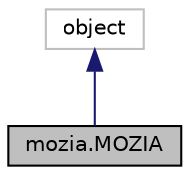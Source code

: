 digraph "mozia.MOZIA"
{
 // LATEX_PDF_SIZE
  edge [fontname="Helvetica",fontsize="10",labelfontname="Helvetica",labelfontsize="10"];
  node [fontname="Helvetica",fontsize="10",shape=record];
  Node0 [label="mozia.MOZIA",height=0.2,width=0.4,color="black", fillcolor="grey75", style="filled", fontcolor="black",tooltip="Class which manage Things for AI."];
  Node1 -> Node0 [dir="back",color="midnightblue",fontsize="10",style="solid",fontname="Helvetica"];
  Node1 [label="object",height=0.2,width=0.4,color="grey75", fillcolor="white", style="filled",tooltip=" "];
}
